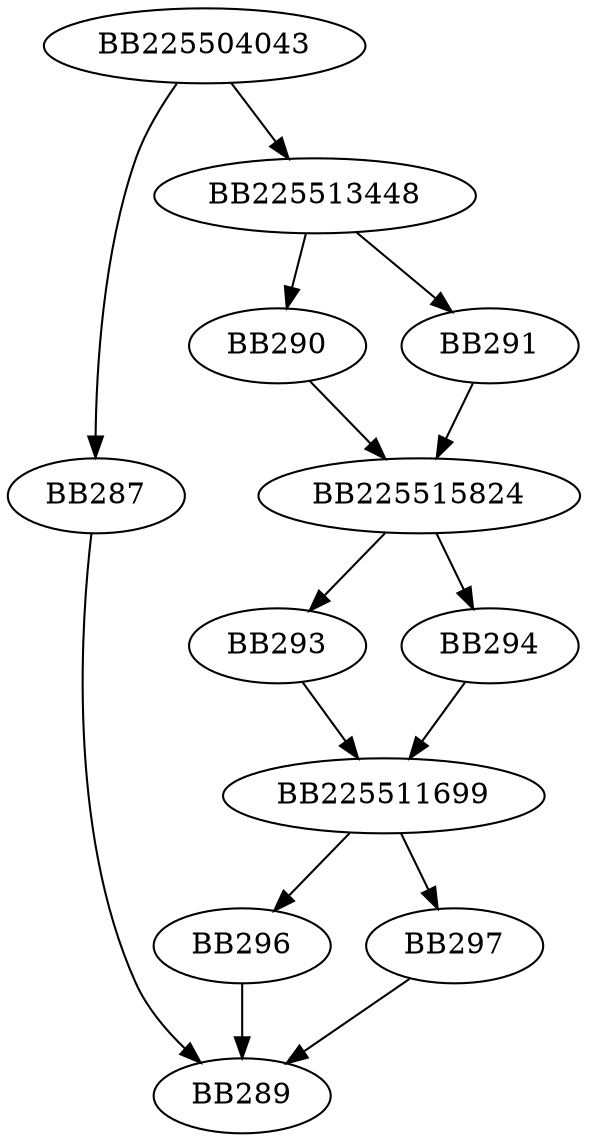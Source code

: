 digraph G{
	BB225504043->BB287;
	BB225504043->BB225513448;
	BB287->BB289;
	BB225513448->BB290;
	BB225513448->BB291;
	BB290->BB225515824;
	BB291->BB225515824;
	BB225515824->BB293;
	BB225515824->BB294;
	BB294->BB225511699;
	BB293->BB225511699;
	BB225511699->BB296;
	BB225511699->BB297;
	BB297->BB289;
	BB296->BB289;
}
